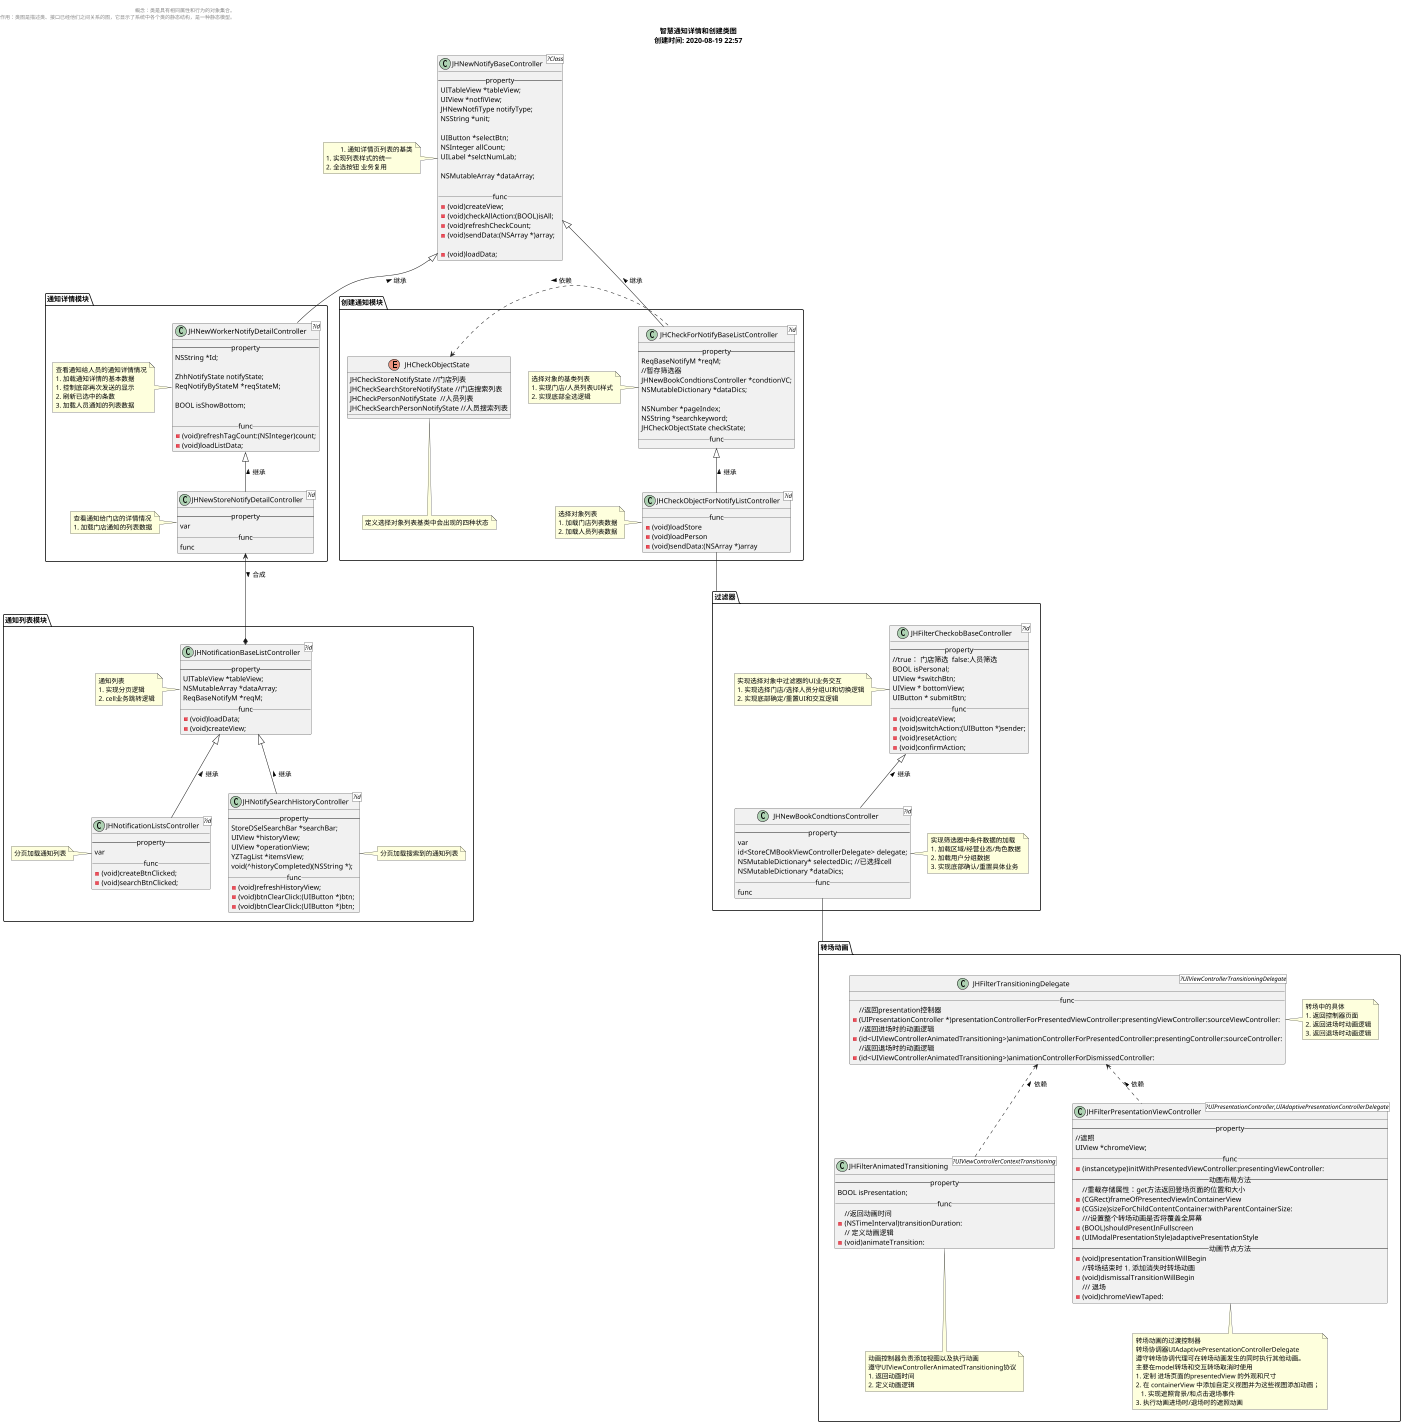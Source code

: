 @startuml
scale 0.5
page 1x1
title
        智慧通知详情和创建类图
        创建时间: 2020-08-19 22:57
        endtitle
        left header

                概念：类是具有相同属性和行为的对象集合。
                作用：类图是描述类、接口已经他们之间关系的图，它显示了系统中各个类的静态结构，是一种静态模型。
        endheader

        'type:package，node，folder，frame，cloud，database
        folder "通知列表模块" as list{
                class "JHNotificationBaseListController" as listbase <?id> {
                        -- property --
                        UITableView *tableView;
                        NSMutableArray *dataArray;
                        ReqBaseNotifyM *reqM;
                        __func__
                        -(void)loadData;
                        -(void)createView;
                }
                class "JHNotificationListsController" as listnotify <?id> {
                        -- property --
                        var
                        __func__
                        -(void)createBtnClicked;
                        -(void)searchBtnClicked;
                }

                class "JHNotifySearchHistoryController" as history <?id> {
                        -- property --
                        StoreDSelSearchBar *searchBar;
                        UIView *historyView;
                        UIView *operationView;
                        YZTagList *itemsView;
                        void(^historyCompleted)(NSString *);
                        __func__
                        -(void)refreshHistoryView;
                        - (void)btnClearClick:(UIButton *)btn;
                        - (void)btnClearClick:(UIButton *)btn;
                }
                note left of listbase
                        通知列表
                        1. 实现分页逻辑
                        2. cell业务跳转逻辑
                end note
                note left of listnotify
                        分页加载通知列表
                end note
                note right of history
                        分页加载搜索到的通知列表
                end note

                listbase <|-- listnotify:继承 <
                listbase <|-- history:继承 <

        }
        class "JHNewNotifyBaseController" as detailbase <?Class> {
                -- property --
                UITableView *tableView;
                UIView *notfiView;
                JHNewNotfiType notifyType;
                NSString *unit;

                UIButton *selectBtn;
                NSInteger allCount;
                UILabel *selctNumLab;

                NSMutableArray *dataArray;

                __func__
                -(void)createView;
                -(void)checkAllAction:(BOOL)isAll;
                -(void)refreshCheckCount;
                -(void)sendData:(NSArray *)array;

                -(void)loadData;
        }
        note left of detailbase
                ### 通知详情页列表的基类
                1. 实现列表样式的统一
                2. 全选按钮 业务复用
        end note

        folder "通知详情模块" as detail{
                class "JHNewWorkerNotifyDetailController" as persondetail <?id> {
                        -- property --
                        NSString *Id;

                        ZhhNotifyState notifyState;
                        ReqNotifyByStateM *reqStateM;

                        BOOL isShowBottom;

                        __func__
                        -(void)refreshTagCount:(NSInteger)count;
                        -(void)loadListData;
                }
                class "JHNewStoreNotifyDetailController" as storedetail <?id> {
                        -- property --
                        var
                        __func__
                        func
                }
                note left of persondetail
                        查看通知给人员的通知详情情况
                        1. 加载通知详情的基本数据
                        1. 控制底部再次发送的显示
                        2. 刷新已选中的条数
                        3. 加载人员通知的列表数据
                end note

                note left of storedetail
                        查看通知给门店的详情情况
                        1. 加载门店通知的列表数据
                end note


                detailbase <|-- persondetail:继承 <
                persondetail <|-- storedetail:继承 <
        }
        folder "创建通知模块" as createNotify{
                enum "JHCheckObjectState" as checkobstate {
                        JHCheckStoreNotifyState //门店列表
                        JHCheckSearchStoreNotifyState //门店搜索列表
                        JHCheckPersonNotifyState  //人员列表
                        JHCheckSearchPersonNotifyState //人员搜索列表
                }
                class "JHCheckForNotifyBaseListController" as selectbase <?id> {
                        -- property --
                        ReqBaseNotifyM *reqM;
                        //暂存筛选器
                        JHNewBookCondtionsController *condtionVC;
                        NSMutableDictionary *dataDics;

                        NSNumber *pageIndex;
                        NSString *searchkeyword;
                        JHCheckObjectState checkState;
                        __func__
                }
                class "JHCheckObjectForNotifyListController" as selectperson <?id> {
                        __func__
                        -(void)loadStore
                        -(void)loadPerson
                        -(void)sendData:(NSArray *)array
                }
                note bottom of checkobstate
                        定义选择对象列表基类中会出现的四种状态
                end note
                note left of selectbase
                        选择对象的基类列表
                        1. 实现门店/人员列表UI样式
                        2. 实现底部全选逻辑
                end note
                note left of selectperson
                        选择对象列表
                        1. 加载门店列表数据
                        2. 加载人员列表数据
                end note

                detailbase <|-- selectbase:继承 <
                selectbase <|-- selectperson:继承 <
                checkobstate <.right. selectbase:依赖 <

        }
        folder "过滤器" as filter{
                class "JHFilterCheckobBaseController" as filterbase <?id> {
                        -- property --
                        //true： 门店筛选  false:人员筛选
                        BOOL isPersonal;
                        UIView *switchBtn;
                        UIView * bottomView;
                        UIButton * submitBtn;
                        __func__
                        -(void)createView;
                        -(void)switchAction:(UIButton *)sender;
                        -(void)resetAction;
                        -(void)confirmAction;
                }

                class "JHNewBookCondtionsController" as filterVC <?id> {
                        -- property --
                        var
                        id<StoreCMBookViewControllerDelegate> delegate;
                        NSMutableDictionary* selectedDic; //已选择cell
                        NSMutableDictionary *dataDics;
                        __func__
                        func
                }
                note left of filterbase
                        实现选择对象中过滤器的UI业务交互
                        1. 实现选择门店/选择人员分组UI和切换逻辑
                        2. 实现底部确定/重置UI和交互逻辑
                end note
                note right of filterVC
                        实现筛选器中条件数据的加载
                        1. 加载区域/经营业态/角色数据
                        2. 加载用户分组数据
                        3. 实现底部确认/重置具体业务
                end note

                filterbase <|-down- filterVC:继承 <
        }
        folder "转场动画" as animate{
                class "JHFilterAnimatedTransitioning" as transition <?UIViewControllerContextTransitioning> {
                        --property--
                        BOOL isPresentation;
                        __func__
                        //返回动画时间
                        -(NSTimeInterval)transitionDuration:
                        // 定义动画逻辑
                        -(void)animateTransition:
                }
                class "JHFilterTransitioningDelegate" as delegate <?UIViewControllerTransitioningDelegate> {
                        __func__
                        //返回presentation控制器
                        -(UIPresentationController *)presentationControllerForPresentedViewController:presentingViewController:sourceViewController:
                        //返回进场时的动画逻辑
                        -(id<UIViewControllerAnimatedTransitioning>)animationControllerForPresentedController:presentingController:sourceController:
                        //返回退场时的动画逻辑
                        -(id<UIViewControllerAnimatedTransitioning>)animationControllerForDismissedController:
                }
                class "JHFilterPresentationViewController" as presentation <?UIPresentationController,UIAdaptivePresentationControllerDelegate> {
                        -- property --
                        //遮照
                        UIView *chromeView;
                        __func__
                        -(instancetype)initWithPresentedViewController:presentingViewController:
                        --动画布局方法--
                        //重载存储属性：get方法返回登场页面的位置和大小
                        - (CGRect)frameOfPresentedViewInContainerView
                        -(CGSize)sizeForChildContentContainer:withParentContainerSize:
                        ///设置整个转场动画是否将覆盖全屏幕
                        -(BOOL)shouldPresentInFullscreen
                        - (UIModalPresentationStyle)adaptivePresentationStyle
                        -- 动画节点方法 --
                        -(void)presentationTransitionWillBegin
                        //转场结束时 1. 添加消失时转场动画
                        -(void)dismissalTransitionWillBegin
                        /// 退场
                        -(void)chromeViewTaped:
                }
                note bottom of transition
                        动画控制器负责添加视图以及执行动画
                        遵守UIViewControllerAnimatedTransitioning协议
                        1. 返回动画时间
                        2. 定义动画逻辑
                end note
                note right of delegate
                        转场中的具体
                        1. 返回控制器页面
                        2. 返回进场时动画逻辑
                        3. 返回退场时动画逻辑
                end note
                note bottom of presentation
                        转场动画的过渡控制器
                        转场协调器UIAdaptivePresentationControllerDelegate
                        遵守转场协调代理可在转场动画发生的同时执行其他动画。
                        主要在model转场和交互转场取消时使用
                        1. 定制 进场页面的presentedView 的外观和尺寸
                        2. 在 containerView 中添加自定义视图并为这些视图添加动画；
                           1. 实现遮照背景/和点击退场事件
                        3. 执行动画进场时/退场时的遮照动画
                end note

                delegate <.. transition:依赖 <
                delegate <.. presentation:依赖 <
        }

        storedetail <--* listbase:合成 >
        selectperson -- filter
        animate -up- filterVC
        @enduml
